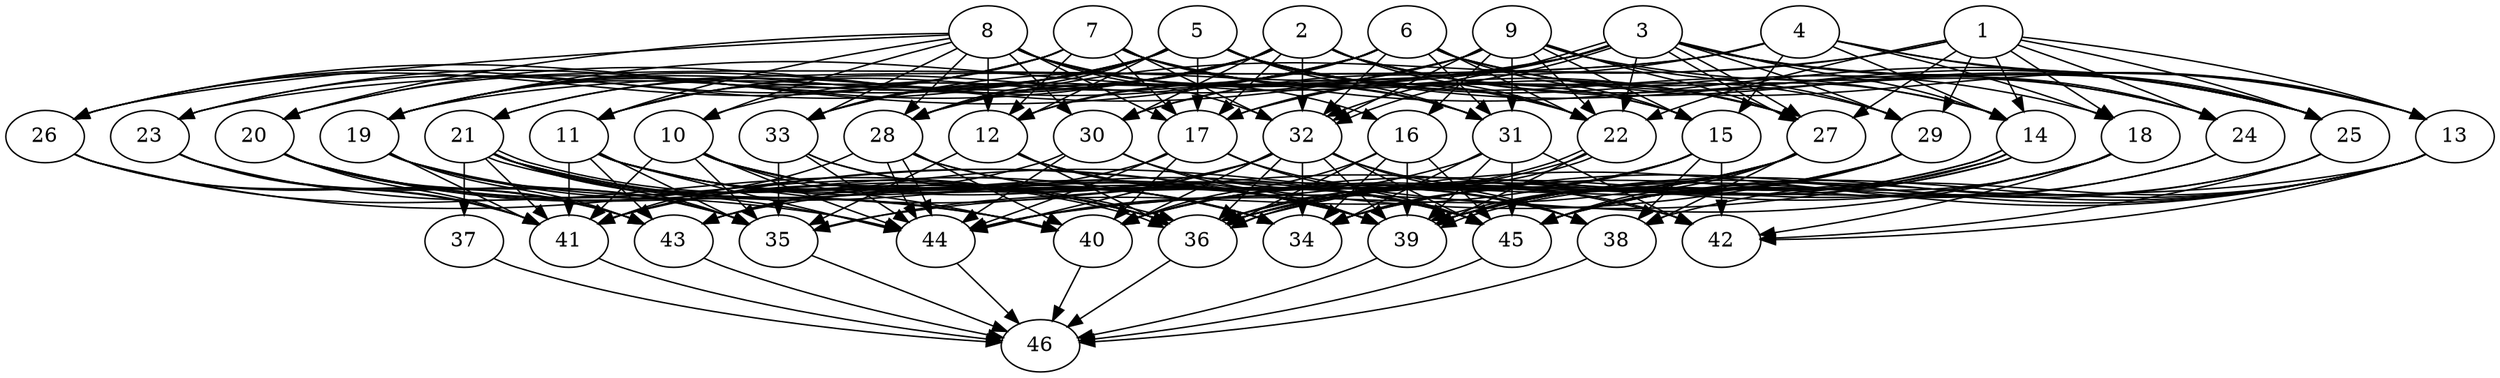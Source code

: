 // DAG (tier=3-complex, mode=data, n=46, ccr=0.534, fat=0.763, density=0.781, regular=0.266, jump=0.291, mindata=4194304, maxdata=33554432)
// DAG automatically generated by daggen at Sun Aug 24 16:33:35 2025
// /home/ermia/Project/Environments/daggen/bin/daggen --dot --ccr 0.534 --fat 0.763 --regular 0.266 --density 0.781 --jump 0.291 --mindata 4194304 --maxdata 33554432 -n 46 
digraph G {
  1 [size="13372498282148349952", alpha="0.03", expect_size="6686249141074174976"]
  1 -> 13 [size ="6698899758645248"]
  1 -> 14 [size ="6698899758645248"]
  1 -> 17 [size ="6698899758645248"]
  1 -> 18 [size ="6698899758645248"]
  1 -> 22 [size ="6698899758645248"]
  1 -> 24 [size ="6698899758645248"]
  1 -> 25 [size ="6698899758645248"]
  1 -> 27 [size ="6698899758645248"]
  1 -> 28 [size ="6698899758645248"]
  1 -> 29 [size ="6698899758645248"]
  2 [size="4273479356832996864", alpha="0.06", expect_size="2136739678416498432"]
  2 -> 10 [size ="5357585691574272"]
  2 -> 17 [size ="5357585691574272"]
  2 -> 19 [size ="5357585691574272"]
  2 -> 21 [size ="5357585691574272"]
  2 -> 22 [size ="5357585691574272"]
  2 -> 23 [size ="5357585691574272"]
  2 -> 24 [size ="5357585691574272"]
  2 -> 25 [size ="5357585691574272"]
  2 -> 27 [size ="5357585691574272"]
  2 -> 28 [size ="5357585691574272"]
  2 -> 29 [size ="5357585691574272"]
  2 -> 30 [size ="5357585691574272"]
  2 -> 32 [size ="5357585691574272"]
  3 [size="35495346067642270089216", alpha="0.05", expect_size="17747673033821135044608"]
  3 -> 13 [size ="8640474579468288"]
  3 -> 14 [size ="8640474579468288"]
  3 -> 17 [size ="8640474579468288"]
  3 -> 19 [size ="8640474579468288"]
  3 -> 22 [size ="8640474579468288"]
  3 -> 24 [size ="8640474579468288"]
  3 -> 25 [size ="8640474579468288"]
  3 -> 27 [size ="8640474579468288"]
  3 -> 27 [size ="8640474579468288"]
  3 -> 29 [size ="8640474579468288"]
  3 -> 30 [size ="8640474579468288"]
  3 -> 32 [size ="8640474579468288"]
  3 -> 32 [size ="8640474579468288"]
  3 -> 33 [size ="8640474579468288"]
  4 [size="12921113398971557888", alpha="0.17", expect_size="6460556699485778944"]
  4 -> 13 [size ="4756835403825152"]
  4 -> 14 [size ="4756835403825152"]
  4 -> 15 [size ="4756835403825152"]
  4 -> 18 [size ="4756835403825152"]
  4 -> 19 [size ="4756835403825152"]
  4 -> 23 [size ="4756835403825152"]
  4 -> 25 [size ="4756835403825152"]
  4 -> 30 [size ="4756835403825152"]
  5 [size="5935799803322746", alpha="0.03", expect_size="2967899901661373"]
  5 -> 12 [size ="244340093878272"]
  5 -> 14 [size ="244340093878272"]
  5 -> 15 [size ="244340093878272"]
  5 -> 17 [size ="244340093878272"]
  5 -> 18 [size ="244340093878272"]
  5 -> 19 [size ="244340093878272"]
  5 -> 20 [size ="244340093878272"]
  5 -> 21 [size ="244340093878272"]
  5 -> 22 [size ="244340093878272"]
  5 -> 25 [size ="244340093878272"]
  5 -> 26 [size ="244340093878272"]
  5 -> 28 [size ="244340093878272"]
  5 -> 31 [size ="244340093878272"]
  5 -> 33 [size ="244340093878272"]
  6 [size="2025122708951923968", alpha="0.12", expect_size="1012561354475961984"]
  6 -> 11 [size ="1267462163136512"]
  6 -> 12 [size ="1267462163136512"]
  6 -> 13 [size ="1267462163136512"]
  6 -> 14 [size ="1267462163136512"]
  6 -> 15 [size ="1267462163136512"]
  6 -> 19 [size ="1267462163136512"]
  6 -> 22 [size ="1267462163136512"]
  6 -> 24 [size ="1267462163136512"]
  6 -> 26 [size ="1267462163136512"]
  6 -> 28 [size ="1267462163136512"]
  6 -> 31 [size ="1267462163136512"]
  6 -> 32 [size ="1267462163136512"]
  6 -> 33 [size ="1267462163136512"]
  7 [size="4133927426177320", alpha="0.05", expect_size="2066963713088660"]
  7 -> 11 [size ="346934044786688"]
  7 -> 12 [size ="346934044786688"]
  7 -> 15 [size ="346934044786688"]
  7 -> 17 [size ="346934044786688"]
  7 -> 19 [size ="346934044786688"]
  7 -> 23 [size ="346934044786688"]
  7 -> 25 [size ="346934044786688"]
  7 -> 26 [size ="346934044786688"]
  7 -> 27 [size ="346934044786688"]
  7 -> 31 [size ="346934044786688"]
  7 -> 32 [size ="346934044786688"]
  8 [size="146092614468175648", alpha="0.13", expect_size="73046307234087824"]
  8 -> 10 [size ="6186165010956288"]
  8 -> 11 [size ="6186165010956288"]
  8 -> 12 [size ="6186165010956288"]
  8 -> 16 [size ="6186165010956288"]
  8 -> 17 [size ="6186165010956288"]
  8 -> 20 [size ="6186165010956288"]
  8 -> 22 [size ="6186165010956288"]
  8 -> 26 [size ="6186165010956288"]
  8 -> 27 [size ="6186165010956288"]
  8 -> 28 [size ="6186165010956288"]
  8 -> 30 [size ="6186165010956288"]
  8 -> 31 [size ="6186165010956288"]
  8 -> 32 [size ="6186165010956288"]
  8 -> 33 [size ="6186165010956288"]
  9 [size="17891534502086533120", alpha="0.12", expect_size="8945767251043266560"]
  9 -> 11 [size ="6867304948170752"]
  9 -> 12 [size ="6867304948170752"]
  9 -> 15 [size ="6867304948170752"]
  9 -> 16 [size ="6867304948170752"]
  9 -> 20 [size ="6867304948170752"]
  9 -> 22 [size ="6867304948170752"]
  9 -> 25 [size ="6867304948170752"]
  9 -> 27 [size ="6867304948170752"]
  9 -> 29 [size ="6867304948170752"]
  9 -> 31 [size ="6867304948170752"]
  9 -> 32 [size ="6867304948170752"]
  10 [size="256271024143527136", alpha="0.18", expect_size="128135512071763568"]
  10 -> 34 [size ="8105720859852800"]
  10 -> 35 [size ="8105720859852800"]
  10 -> 36 [size ="8105720859852800"]
  10 -> 39 [size ="8105720859852800"]
  10 -> 40 [size ="8105720859852800"]
  10 -> 41 [size ="8105720859852800"]
  10 -> 44 [size ="8105720859852800"]
  10 -> 45 [size ="8105720859852800"]
  11 [size="30863260566691520", alpha="0.17", expect_size="15431630283345760"]
  11 -> 34 [size ="594580852441088"]
  11 -> 35 [size ="594580852441088"]
  11 -> 36 [size ="594580852441088"]
  11 -> 39 [size ="594580852441088"]
  11 -> 41 [size ="594580852441088"]
  11 -> 42 [size ="594580852441088"]
  11 -> 43 [size ="594580852441088"]
  11 -> 44 [size ="594580852441088"]
  12 [size="183021275927352448", alpha="0.13", expect_size="91510637963676224"]
  12 -> 35 [size ="4113781961523200"]
  12 -> 36 [size ="4113781961523200"]
  12 -> 38 [size ="4113781961523200"]
  12 -> 39 [size ="4113781961523200"]
  12 -> 45 [size ="4113781961523200"]
  13 [size="513580586916376832", alpha="0.05", expect_size="256790293458188416"]
  13 -> 34 [size ="8123984327475200"]
  13 -> 36 [size ="8123984327475200"]
  13 -> 38 [size ="8123984327475200"]
  13 -> 39 [size ="8123984327475200"]
  13 -> 42 [size ="8123984327475200"]
  13 -> 43 [size ="8123984327475200"]
  13 -> 45 [size ="8123984327475200"]
  14 [size="100154032275361376", alpha="0.11", expect_size="50077016137680688"]
  14 -> 36 [size ="2407793596301312"]
  14 -> 36 [size ="2407793596301312"]
  14 -> 39 [size ="2407793596301312"]
  14 -> 39 [size ="2407793596301312"]
  14 -> 43 [size ="2407793596301312"]
  14 -> 45 [size ="2407793596301312"]
  15 [size="248340193089869120", alpha="0.09", expect_size="124170096544934560"]
  15 -> 34 [size ="4554482314641408"]
  15 -> 35 [size ="4554482314641408"]
  15 -> 36 [size ="4554482314641408"]
  15 -> 38 [size ="4554482314641408"]
  15 -> 40 [size ="4554482314641408"]
  15 -> 42 [size ="4554482314641408"]
  16 [size="4341308120921900", alpha="0.19", expect_size="2170654060460950"]
  16 -> 34 [size ="439710698700800"]
  16 -> 36 [size ="439710698700800"]
  16 -> 39 [size ="439710698700800"]
  16 -> 40 [size ="439710698700800"]
  16 -> 45 [size ="439710698700800"]
  17 [size="18772393828650663936", alpha="0.15", expect_size="9386196914325331968"]
  17 -> 38 [size ="6504991447580672"]
  17 -> 40 [size ="6504991447580672"]
  17 -> 43 [size ="6504991447580672"]
  17 -> 44 [size ="6504991447580672"]
  17 -> 45 [size ="6504991447580672"]
  18 [size="2497741586432000000000", alpha="0.09", expect_size="1248870793216000000000"]
  18 -> 36 [size ="1472724992000000"]
  18 -> 40 [size ="1472724992000000"]
  18 -> 42 [size ="1472724992000000"]
  18 -> 44 [size ="1472724992000000"]
  18 -> 45 [size ="1472724992000000"]
  19 [size="1313905264286356209664", alpha="0.17", expect_size="656952632143178104832"]
  19 -> 35 [size ="959693799292928"]
  19 -> 36 [size ="959693799292928"]
  19 -> 40 [size ="959693799292928"]
  19 -> 41 [size ="959693799292928"]
  19 -> 43 [size ="959693799292928"]
  20 [size="1203929401083637760", alpha="0.09", expect_size="601964700541818880"]
  20 -> 34 [size ="2935295037145088"]
  20 -> 35 [size ="2935295037145088"]
  20 -> 36 [size ="2935295037145088"]
  20 -> 40 [size ="2935295037145088"]
  20 -> 41 [size ="2935295037145088"]
  20 -> 43 [size ="2935295037145088"]
  21 [size="37238503457784221138944", alpha="0.09", expect_size="18619251728892110569472"]
  21 -> 35 [size ="8921094362759168"]
  21 -> 36 [size ="8921094362759168"]
  21 -> 36 [size ="8921094362759168"]
  21 -> 37 [size ="8921094362759168"]
  21 -> 39 [size ="8921094362759168"]
  21 -> 40 [size ="8921094362759168"]
  21 -> 41 [size ="8921094362759168"]
  21 -> 44 [size ="8921094362759168"]
  21 -> 45 [size ="8921094362759168"]
  22 [size="33445806291342858387456", alpha="0.12", expect_size="16722903145671429193728"]
  22 -> 36 [size ="8304581796691968"]
  22 -> 36 [size ="8304581796691968"]
  22 -> 39 [size ="8304581796691968"]
  22 -> 40 [size ="8304581796691968"]
  23 [size="87826945541056032", alpha="0.09", expect_size="43913472770528016"]
  23 -> 35 [size ="1750835105103872"]
  23 -> 36 [size ="1750835105103872"]
  23 -> 41 [size ="1750835105103872"]
  23 -> 43 [size ="1750835105103872"]
  24 [size="120908014101604832", alpha="0.12", expect_size="60454007050802416"]
  24 -> 34 [size ="5954201779699712"]
  24 -> 39 [size ="5954201779699712"]
  25 [size="1359004221715700224", alpha="0.09", expect_size="679502110857850112"]
  25 -> 39 [size ="466839456972800"]
  25 -> 42 [size ="466839456972800"]
  25 -> 45 [size ="466839456972800"]
  26 [size="1354761548464150272", alpha="0.13", expect_size="677380774232075136"]
  26 -> 39 [size ="2342862247165952"]
  26 -> 41 [size ="2342862247165952"]
  26 -> 43 [size ="2342862247165952"]
  26 -> 44 [size ="2342862247165952"]
  27 [size="7928628925749239808", alpha="0.09", expect_size="3964314462874619904"]
  27 -> 36 [size ="7936596926005248"]
  27 -> 38 [size ="7936596926005248"]
  27 -> 39 [size ="7936596926005248"]
  27 -> 40 [size ="7936596926005248"]
  27 -> 44 [size ="7936596926005248"]
  27 -> 45 [size ="7936596926005248"]
  28 [size="10769079389183750", alpha="0.04", expect_size="5384539694591875"]
  28 -> 39 [size ="926782815469568"]
  28 -> 40 [size ="926782815469568"]
  28 -> 41 [size ="926782815469568"]
  28 -> 44 [size ="926782815469568"]
  28 -> 44 [size ="926782815469568"]
  28 -> 45 [size ="926782815469568"]
  29 [size="4183867115225091072", alpha="0.07", expect_size="2091933557612545536"]
  29 -> 34 [size ="2179005428006912"]
  29 -> 36 [size ="2179005428006912"]
  29 -> 39 [size ="2179005428006912"]
  29 -> 40 [size ="2179005428006912"]
  29 -> 41 [size ="2179005428006912"]
  29 -> 45 [size ="2179005428006912"]
  30 [size="373048969787342848000", alpha="0.09", expect_size="186524484893671424000"]
  30 -> 39 [size ="414572557107200"]
  30 -> 41 [size ="414572557107200"]
  30 -> 44 [size ="414572557107200"]
  30 -> 45 [size ="414572557107200"]
  31 [size="1235815598419474176", alpha="0.03", expect_size="617907799209737088"]
  31 -> 34 [size ="1927916866764800"]
  31 -> 39 [size ="1927916866764800"]
  31 -> 42 [size ="1927916866764800"]
  31 -> 44 [size ="1927916866764800"]
  31 -> 45 [size ="1927916866764800"]
  32 [size="41750544981387400", alpha="0.09", expect_size="20875272490693700"]
  32 -> 34 [size ="1454994830131200"]
  32 -> 35 [size ="1454994830131200"]
  32 -> 36 [size ="1454994830131200"]
  32 -> 38 [size ="1454994830131200"]
  32 -> 39 [size ="1454994830131200"]
  32 -> 40 [size ="1454994830131200"]
  32 -> 41 [size ="1454994830131200"]
  32 -> 42 [size ="1454994830131200"]
  32 -> 44 [size ="1454994830131200"]
  32 -> 45 [size ="1454994830131200"]
  33 [size="1482601662627532288", alpha="0.16", expect_size="741300831313766144"]
  33 -> 34 [size ="1767599293595648"]
  33 -> 35 [size ="1767599293595648"]
  33 -> 39 [size ="1767599293595648"]
  33 -> 44 [size ="1767599293595648"]
  34 [size="2485411386080347136", alpha="0.03", expect_size="1242705693040173568"]
  35 [size="3644646270202933248", alpha="0.04", expect_size="1822323135101466624"]
  35 -> 46 [size ="8886658984312832"]
  36 [size="503056459661870528", alpha="0.10", expect_size="251528229830935264"]
  36 -> 46 [size ="307450167164928"]
  37 [size="4436852190657353", alpha="0.04", expect_size="2218426095328676"]
  37 -> 46 [size ="332626837635072"]
  38 [size="14459720535899744256", alpha="0.02", expect_size="7229860267949872128"]
  38 -> 46 [size ="5233656591286272"]
  39 [size="33608706981894291456000", alpha="0.05", expect_size="16804353490947145728000"]
  39 -> 46 [size ="8331525409996800"]
  40 [size="4938547182950522880", alpha="0.06", expect_size="2469273591475261440"]
  40 -> 46 [size ="8177326512668672"]
  41 [size="1959388679097592576", alpha="0.10", expect_size="979694339548796288"]
  41 -> 46 [size ="1036728676646912"]
  42 [size="69595390257767576", alpha="0.07", expect_size="34797695128883788"]
  43 [size="9976631719684481220608", alpha="0.13", expect_size="4988315859842240610304"]
  43 -> 46 [size ="3707483960901632"]
  44 [size="374428455302148480", alpha="0.17", expect_size="187214227651074240"]
  44 -> 46 [size ="5865585237819392"]
  45 [size="146126002153884320", alpha="0.16", expect_size="73063001076942160"]
  45 -> 46 [size ="381526776741888"]
  46 [size="16051750563323516928", alpha="0.16", expect_size="8025875281661758464"]
}